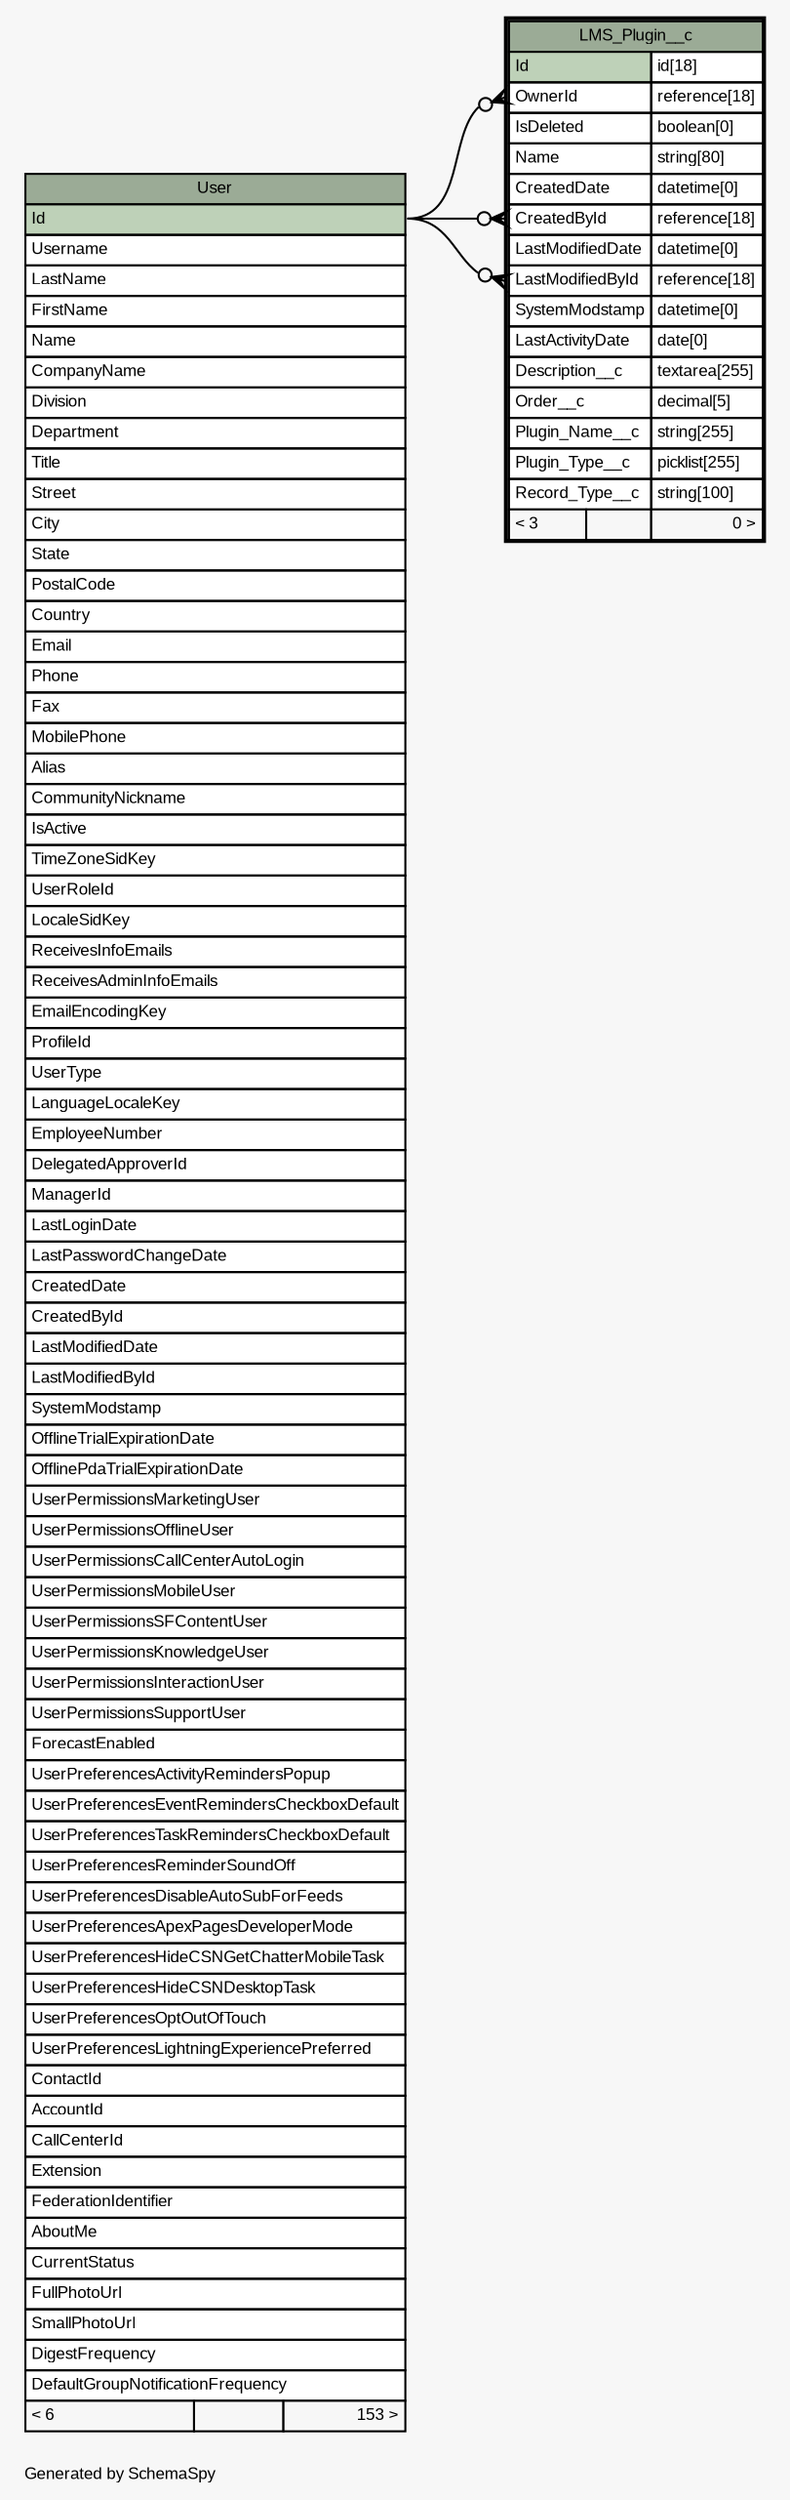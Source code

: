 // dot 2.36.0 on Mac OS X 10.10.3
// SchemaSpy rev 590
digraph "oneDegreeRelationshipsDiagram" {
  graph [
    rankdir="RL"
    bgcolor="#f7f7f7"
    label="\nGenerated by SchemaSpy"
    labeljust="l"
    nodesep="0.18"
    ranksep="0.46"
    fontname="Arial"
    fontsize="8"
  ];
  node [
    fontname="Arial"
    fontsize="8"
    shape="plaintext"
  ];
  edge [
    arrowsize="0.8"
  ];
  "LMS_Plugin__c":"CreatedById":w -> "User":"Id":e [arrowhead=none dir=back arrowtail=crowodot];
  "LMS_Plugin__c":"LastModifiedById":w -> "User":"Id":e [arrowhead=none dir=back arrowtail=crowodot];
  "LMS_Plugin__c":"OwnerId":w -> "User":"Id":e [arrowhead=none dir=back arrowtail=crowodot];
  "LMS_Plugin__c" [
    label=<
    <TABLE BORDER="2" CELLBORDER="1" CELLSPACING="0" BGCOLOR="#ffffff">
      <TR><TD COLSPAN="3" BGCOLOR="#9bab96" ALIGN="CENTER">LMS_Plugin__c</TD></TR>
      <TR><TD PORT="Id" COLSPAN="2" BGCOLOR="#bed1b8" ALIGN="LEFT">Id</TD><TD PORT="Id.type" ALIGN="LEFT">id[18]</TD></TR>
      <TR><TD PORT="OwnerId" COLSPAN="2" ALIGN="LEFT">OwnerId</TD><TD PORT="OwnerId.type" ALIGN="LEFT">reference[18]</TD></TR>
      <TR><TD PORT="IsDeleted" COLSPAN="2" ALIGN="LEFT">IsDeleted</TD><TD PORT="IsDeleted.type" ALIGN="LEFT">boolean[0]</TD></TR>
      <TR><TD PORT="Name" COLSPAN="2" ALIGN="LEFT">Name</TD><TD PORT="Name.type" ALIGN="LEFT">string[80]</TD></TR>
      <TR><TD PORT="CreatedDate" COLSPAN="2" ALIGN="LEFT">CreatedDate</TD><TD PORT="CreatedDate.type" ALIGN="LEFT">datetime[0]</TD></TR>
      <TR><TD PORT="CreatedById" COLSPAN="2" ALIGN="LEFT">CreatedById</TD><TD PORT="CreatedById.type" ALIGN="LEFT">reference[18]</TD></TR>
      <TR><TD PORT="LastModifiedDate" COLSPAN="2" ALIGN="LEFT">LastModifiedDate</TD><TD PORT="LastModifiedDate.type" ALIGN="LEFT">datetime[0]</TD></TR>
      <TR><TD PORT="LastModifiedById" COLSPAN="2" ALIGN="LEFT">LastModifiedById</TD><TD PORT="LastModifiedById.type" ALIGN="LEFT">reference[18]</TD></TR>
      <TR><TD PORT="SystemModstamp" COLSPAN="2" ALIGN="LEFT">SystemModstamp</TD><TD PORT="SystemModstamp.type" ALIGN="LEFT">datetime[0]</TD></TR>
      <TR><TD PORT="LastActivityDate" COLSPAN="2" ALIGN="LEFT">LastActivityDate</TD><TD PORT="LastActivityDate.type" ALIGN="LEFT">date[0]</TD></TR>
      <TR><TD PORT="Description__c" COLSPAN="2" ALIGN="LEFT">Description__c</TD><TD PORT="Description__c.type" ALIGN="LEFT">textarea[255]</TD></TR>
      <TR><TD PORT="Order__c" COLSPAN="2" ALIGN="LEFT">Order__c</TD><TD PORT="Order__c.type" ALIGN="LEFT">decimal[5]</TD></TR>
      <TR><TD PORT="Plugin_Name__c" COLSPAN="2" ALIGN="LEFT">Plugin_Name__c</TD><TD PORT="Plugin_Name__c.type" ALIGN="LEFT">string[255]</TD></TR>
      <TR><TD PORT="Plugin_Type__c" COLSPAN="2" ALIGN="LEFT">Plugin_Type__c</TD><TD PORT="Plugin_Type__c.type" ALIGN="LEFT">picklist[255]</TD></TR>
      <TR><TD PORT="Record_Type__c" COLSPAN="2" ALIGN="LEFT">Record_Type__c</TD><TD PORT="Record_Type__c.type" ALIGN="LEFT">string[100]</TD></TR>
      <TR><TD ALIGN="LEFT" BGCOLOR="#f7f7f7">&lt; 3</TD><TD ALIGN="RIGHT" BGCOLOR="#f7f7f7">  </TD><TD ALIGN="RIGHT" BGCOLOR="#f7f7f7">0 &gt;</TD></TR>
    </TABLE>>
    URL="LMS_Plugin__c.html"
    tooltip="LMS_Plugin__c"
  ];
  "User" [
    label=<
    <TABLE BORDER="0" CELLBORDER="1" CELLSPACING="0" BGCOLOR="#ffffff">
      <TR><TD COLSPAN="3" BGCOLOR="#9bab96" ALIGN="CENTER">User</TD></TR>
      <TR><TD PORT="Id" COLSPAN="3" BGCOLOR="#bed1b8" ALIGN="LEFT">Id</TD></TR>
      <TR><TD PORT="Username" COLSPAN="3" ALIGN="LEFT">Username</TD></TR>
      <TR><TD PORT="LastName" COLSPAN="3" ALIGN="LEFT">LastName</TD></TR>
      <TR><TD PORT="FirstName" COLSPAN="3" ALIGN="LEFT">FirstName</TD></TR>
      <TR><TD PORT="Name" COLSPAN="3" ALIGN="LEFT">Name</TD></TR>
      <TR><TD PORT="CompanyName" COLSPAN="3" ALIGN="LEFT">CompanyName</TD></TR>
      <TR><TD PORT="Division" COLSPAN="3" ALIGN="LEFT">Division</TD></TR>
      <TR><TD PORT="Department" COLSPAN="3" ALIGN="LEFT">Department</TD></TR>
      <TR><TD PORT="Title" COLSPAN="3" ALIGN="LEFT">Title</TD></TR>
      <TR><TD PORT="Street" COLSPAN="3" ALIGN="LEFT">Street</TD></TR>
      <TR><TD PORT="City" COLSPAN="3" ALIGN="LEFT">City</TD></TR>
      <TR><TD PORT="State" COLSPAN="3" ALIGN="LEFT">State</TD></TR>
      <TR><TD PORT="PostalCode" COLSPAN="3" ALIGN="LEFT">PostalCode</TD></TR>
      <TR><TD PORT="Country" COLSPAN="3" ALIGN="LEFT">Country</TD></TR>
      <TR><TD PORT="Email" COLSPAN="3" ALIGN="LEFT">Email</TD></TR>
      <TR><TD PORT="Phone" COLSPAN="3" ALIGN="LEFT">Phone</TD></TR>
      <TR><TD PORT="Fax" COLSPAN="3" ALIGN="LEFT">Fax</TD></TR>
      <TR><TD PORT="MobilePhone" COLSPAN="3" ALIGN="LEFT">MobilePhone</TD></TR>
      <TR><TD PORT="Alias" COLSPAN="3" ALIGN="LEFT">Alias</TD></TR>
      <TR><TD PORT="CommunityNickname" COLSPAN="3" ALIGN="LEFT">CommunityNickname</TD></TR>
      <TR><TD PORT="IsActive" COLSPAN="3" ALIGN="LEFT">IsActive</TD></TR>
      <TR><TD PORT="TimeZoneSidKey" COLSPAN="3" ALIGN="LEFT">TimeZoneSidKey</TD></TR>
      <TR><TD PORT="UserRoleId" COLSPAN="3" ALIGN="LEFT">UserRoleId</TD></TR>
      <TR><TD PORT="LocaleSidKey" COLSPAN="3" ALIGN="LEFT">LocaleSidKey</TD></TR>
      <TR><TD PORT="ReceivesInfoEmails" COLSPAN="3" ALIGN="LEFT">ReceivesInfoEmails</TD></TR>
      <TR><TD PORT="ReceivesAdminInfoEmails" COLSPAN="3" ALIGN="LEFT">ReceivesAdminInfoEmails</TD></TR>
      <TR><TD PORT="EmailEncodingKey" COLSPAN="3" ALIGN="LEFT">EmailEncodingKey</TD></TR>
      <TR><TD PORT="ProfileId" COLSPAN="3" ALIGN="LEFT">ProfileId</TD></TR>
      <TR><TD PORT="UserType" COLSPAN="3" ALIGN="LEFT">UserType</TD></TR>
      <TR><TD PORT="LanguageLocaleKey" COLSPAN="3" ALIGN="LEFT">LanguageLocaleKey</TD></TR>
      <TR><TD PORT="EmployeeNumber" COLSPAN="3" ALIGN="LEFT">EmployeeNumber</TD></TR>
      <TR><TD PORT="DelegatedApproverId" COLSPAN="3" ALIGN="LEFT">DelegatedApproverId</TD></TR>
      <TR><TD PORT="ManagerId" COLSPAN="3" ALIGN="LEFT">ManagerId</TD></TR>
      <TR><TD PORT="LastLoginDate" COLSPAN="3" ALIGN="LEFT">LastLoginDate</TD></TR>
      <TR><TD PORT="LastPasswordChangeDate" COLSPAN="3" ALIGN="LEFT">LastPasswordChangeDate</TD></TR>
      <TR><TD PORT="CreatedDate" COLSPAN="3" ALIGN="LEFT">CreatedDate</TD></TR>
      <TR><TD PORT="CreatedById" COLSPAN="3" ALIGN="LEFT">CreatedById</TD></TR>
      <TR><TD PORT="LastModifiedDate" COLSPAN="3" ALIGN="LEFT">LastModifiedDate</TD></TR>
      <TR><TD PORT="LastModifiedById" COLSPAN="3" ALIGN="LEFT">LastModifiedById</TD></TR>
      <TR><TD PORT="SystemModstamp" COLSPAN="3" ALIGN="LEFT">SystemModstamp</TD></TR>
      <TR><TD PORT="OfflineTrialExpirationDate" COLSPAN="3" ALIGN="LEFT">OfflineTrialExpirationDate</TD></TR>
      <TR><TD PORT="OfflinePdaTrialExpirationDate" COLSPAN="3" ALIGN="LEFT">OfflinePdaTrialExpirationDate</TD></TR>
      <TR><TD PORT="UserPermissionsMarketingUser" COLSPAN="3" ALIGN="LEFT">UserPermissionsMarketingUser</TD></TR>
      <TR><TD PORT="UserPermissionsOfflineUser" COLSPAN="3" ALIGN="LEFT">UserPermissionsOfflineUser</TD></TR>
      <TR><TD PORT="UserPermissionsCallCenterAutoLogin" COLSPAN="3" ALIGN="LEFT">UserPermissionsCallCenterAutoLogin</TD></TR>
      <TR><TD PORT="UserPermissionsMobileUser" COLSPAN="3" ALIGN="LEFT">UserPermissionsMobileUser</TD></TR>
      <TR><TD PORT="UserPermissionsSFContentUser" COLSPAN="3" ALIGN="LEFT">UserPermissionsSFContentUser</TD></TR>
      <TR><TD PORT="UserPermissionsKnowledgeUser" COLSPAN="3" ALIGN="LEFT">UserPermissionsKnowledgeUser</TD></TR>
      <TR><TD PORT="UserPermissionsInteractionUser" COLSPAN="3" ALIGN="LEFT">UserPermissionsInteractionUser</TD></TR>
      <TR><TD PORT="UserPermissionsSupportUser" COLSPAN="3" ALIGN="LEFT">UserPermissionsSupportUser</TD></TR>
      <TR><TD PORT="ForecastEnabled" COLSPAN="3" ALIGN="LEFT">ForecastEnabled</TD></TR>
      <TR><TD PORT="UserPreferencesActivityRemindersPopup" COLSPAN="3" ALIGN="LEFT">UserPreferencesActivityRemindersPopup</TD></TR>
      <TR><TD PORT="UserPreferencesEventRemindersCheckboxDefault" COLSPAN="3" ALIGN="LEFT">UserPreferencesEventRemindersCheckboxDefault</TD></TR>
      <TR><TD PORT="UserPreferencesTaskRemindersCheckboxDefault" COLSPAN="3" ALIGN="LEFT">UserPreferencesTaskRemindersCheckboxDefault</TD></TR>
      <TR><TD PORT="UserPreferencesReminderSoundOff" COLSPAN="3" ALIGN="LEFT">UserPreferencesReminderSoundOff</TD></TR>
      <TR><TD PORT="UserPreferencesDisableAutoSubForFeeds" COLSPAN="3" ALIGN="LEFT">UserPreferencesDisableAutoSubForFeeds</TD></TR>
      <TR><TD PORT="UserPreferencesApexPagesDeveloperMode" COLSPAN="3" ALIGN="LEFT">UserPreferencesApexPagesDeveloperMode</TD></TR>
      <TR><TD PORT="UserPreferencesHideCSNGetChatterMobileTask" COLSPAN="3" ALIGN="LEFT">UserPreferencesHideCSNGetChatterMobileTask</TD></TR>
      <TR><TD PORT="UserPreferencesHideCSNDesktopTask" COLSPAN="3" ALIGN="LEFT">UserPreferencesHideCSNDesktopTask</TD></TR>
      <TR><TD PORT="UserPreferencesOptOutOfTouch" COLSPAN="3" ALIGN="LEFT">UserPreferencesOptOutOfTouch</TD></TR>
      <TR><TD PORT="UserPreferencesLightningExperiencePreferred" COLSPAN="3" ALIGN="LEFT">UserPreferencesLightningExperiencePreferred</TD></TR>
      <TR><TD PORT="ContactId" COLSPAN="3" ALIGN="LEFT">ContactId</TD></TR>
      <TR><TD PORT="AccountId" COLSPAN="3" ALIGN="LEFT">AccountId</TD></TR>
      <TR><TD PORT="CallCenterId" COLSPAN="3" ALIGN="LEFT">CallCenterId</TD></TR>
      <TR><TD PORT="Extension" COLSPAN="3" ALIGN="LEFT">Extension</TD></TR>
      <TR><TD PORT="FederationIdentifier" COLSPAN="3" ALIGN="LEFT">FederationIdentifier</TD></TR>
      <TR><TD PORT="AboutMe" COLSPAN="3" ALIGN="LEFT">AboutMe</TD></TR>
      <TR><TD PORT="CurrentStatus" COLSPAN="3" ALIGN="LEFT">CurrentStatus</TD></TR>
      <TR><TD PORT="FullPhotoUrl" COLSPAN="3" ALIGN="LEFT">FullPhotoUrl</TD></TR>
      <TR><TD PORT="SmallPhotoUrl" COLSPAN="3" ALIGN="LEFT">SmallPhotoUrl</TD></TR>
      <TR><TD PORT="DigestFrequency" COLSPAN="3" ALIGN="LEFT">DigestFrequency</TD></TR>
      <TR><TD PORT="DefaultGroupNotificationFrequency" COLSPAN="3" ALIGN="LEFT">DefaultGroupNotificationFrequency</TD></TR>
      <TR><TD ALIGN="LEFT" BGCOLOR="#f7f7f7">&lt; 6</TD><TD ALIGN="RIGHT" BGCOLOR="#f7f7f7">  </TD><TD ALIGN="RIGHT" BGCOLOR="#f7f7f7">153 &gt;</TD></TR>
    </TABLE>>
    URL="User.html"
    tooltip="User"
  ];
}
